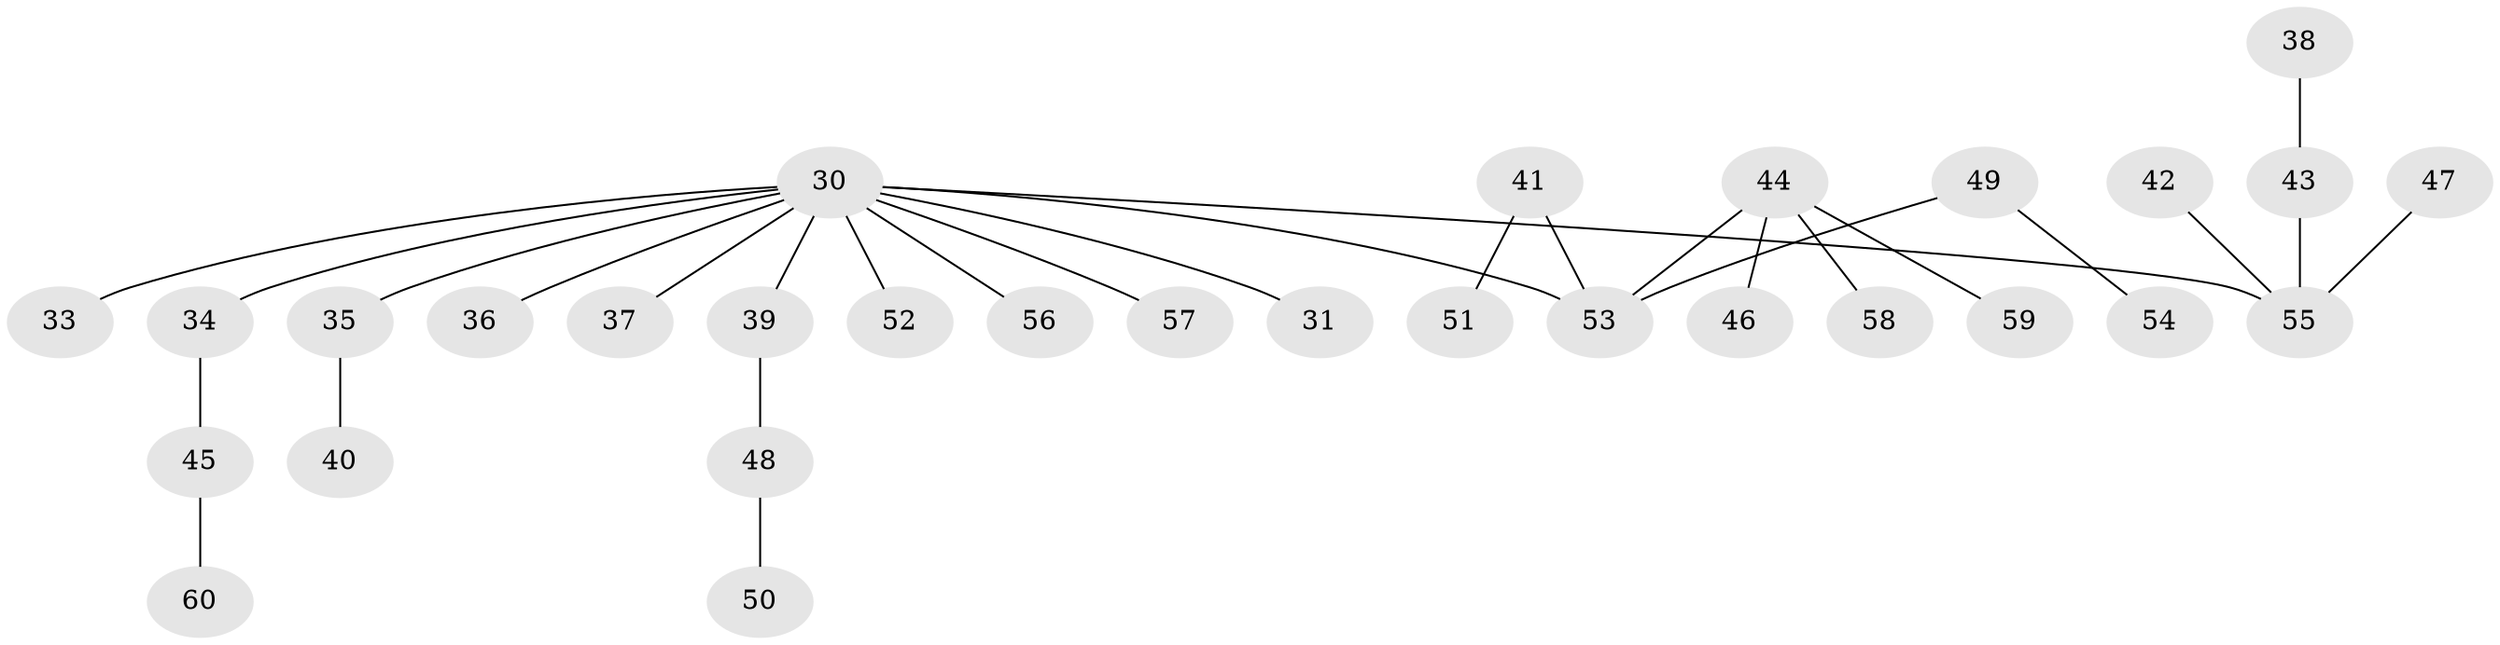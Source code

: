 // original degree distribution, {2: 0.35, 6: 0.03333333333333333, 4: 0.05, 3: 0.08333333333333333, 1: 0.45, 5: 0.03333333333333333}
// Generated by graph-tools (version 1.1) at 2025/52/03/09/25 04:52:33]
// undirected, 30 vertices, 29 edges
graph export_dot {
graph [start="1"]
  node [color=gray90,style=filled];
  30 [super="+22+27+21+12+18+25+14+15+26+28+29"];
  31;
  33;
  34;
  35;
  36;
  37;
  38;
  39;
  40;
  41;
  42;
  43 [super="+32"];
  44 [super="+24"];
  45;
  46;
  47;
  48;
  49 [super="+23"];
  50;
  51;
  52;
  53 [super="+16"];
  54;
  55 [super="+20"];
  56;
  57;
  58;
  59;
  60;
  30 -- 33;
  30 -- 57;
  30 -- 37;
  30 -- 39;
  30 -- 53;
  30 -- 31;
  30 -- 35;
  30 -- 55;
  30 -- 36;
  30 -- 52;
  30 -- 34;
  30 -- 56;
  34 -- 45;
  35 -- 40;
  38 -- 43;
  39 -- 48;
  41 -- 51;
  41 -- 53;
  42 -- 55;
  43 -- 55;
  44 -- 46;
  44 -- 58;
  44 -- 59;
  44 -- 53;
  45 -- 60;
  47 -- 55;
  48 -- 50;
  49 -- 54;
  49 -- 53;
}
